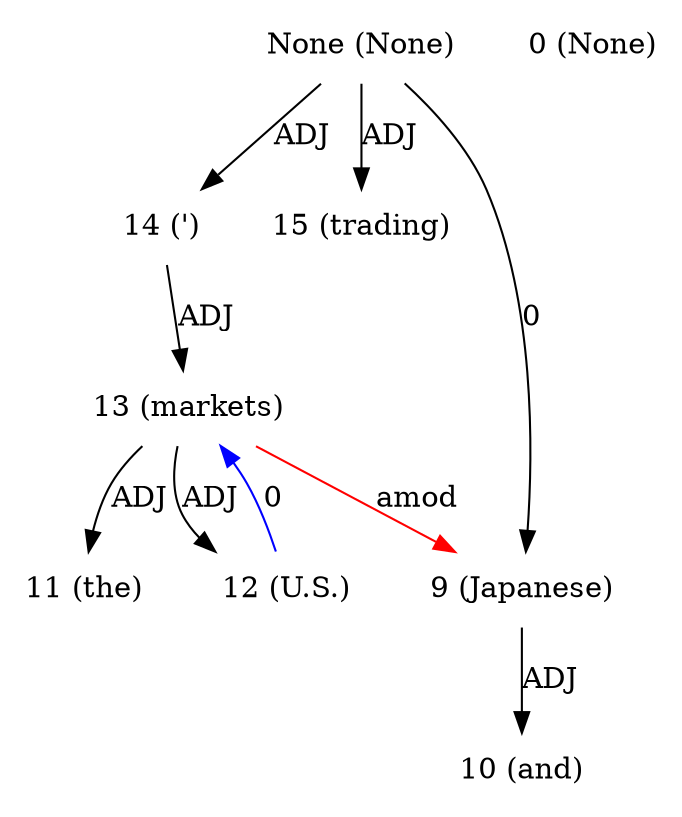 digraph G{
edge [dir=forward]
node [shape=plaintext]

None [label="None (None)"]
None -> 14 [label="ADJ"]
None -> 15 [label="ADJ"]
None [label="None (None)"]
None -> 9 [label="0"]
0 [label="0 (None)"]
9 [label="9 (Japanese)"]
9 -> 10 [label="ADJ"]
13 -> 9 [label="amod", color="red"]
10 [label="10 (and)"]
11 [label="11 (the)"]
12 [label="12 (U.S.)"]
12 -> 13 [label="0", color="blue"]
13 [label="13 (markets)"]
13 -> 11 [label="ADJ"]
13 -> 12 [label="ADJ"]
14 [label="14 (')"]
14 -> 13 [label="ADJ"]
15 [label="15 (trading)"]
}
